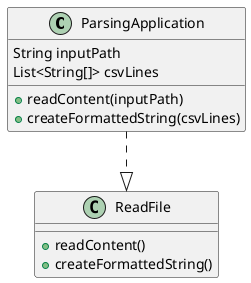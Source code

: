 @startuml

class ParsingApplication{
    String inputPath
    List<String[]> csvLines

    + readContent(inputPath)
    + createFormattedString(csvLines)
}

ParsingApplication ..|> ReadFile

class ReadFile{
    + readContent()
    + createFormattedString()

}
@enduml
